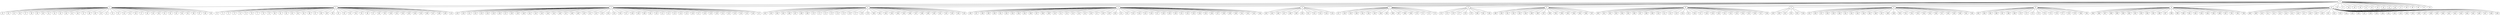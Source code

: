
graph graphname {
    0 -- 1
0 -- 2
0 -- 3
0 -- 4
0 -- 5
0 -- 6
0 -- 7
0 -- 8
0 -- 9
0 -- 10
0 -- 11
0 -- 12
0 -- 13
0 -- 14
0 -- 15
0 -- 16
0 -- 17
0 -- 18
0 -- 19
0 -- 20
0 -- 21
0 -- 22
0 -- 23
0 -- 24
0 -- 25
0 -- 26
0 -- 27
0 -- 28
0 -- 29
0 -- 30
0 -- 31
0 -- 32
1 -- 33
1 -- 34
1 -- 35
1 -- 36
1 -- 37
1 -- 38
1 -- 39
1 -- 40
1 -- 41
1 -- 42
1 -- 43
1 -- 44
1 -- 45
1 -- 46
1 -- 47
1 -- 48
1 -- 49
1 -- 50
1 -- 51
1 -- 52
1 -- 53
1 -- 54
1 -- 55
1 -- 56
1 -- 57
1 -- 58
1 -- 59
1 -- 60
1 -- 61
1 -- 62
1 -- 63
1 -- 64
1 -- 65
1 -- 66
1 -- 67
1 -- 68
1 -- 69
2 -- 70
2 -- 71
2 -- 72
2 -- 73
2 -- 74
2 -- 75
2 -- 76
2 -- 77
2 -- 78
2 -- 79
2 -- 80
2 -- 81
2 -- 82
2 -- 83
2 -- 84
2 -- 85
2 -- 86
2 -- 87
2 -- 88
2 -- 89
2 -- 90
2 -- 91
2 -- 92
2 -- 93
2 -- 94
2 -- 95
2 -- 96
2 -- 97
2 -- 98
2 -- 99
2 -- 100
2 -- 101
2 -- 102
2 -- 103
2 -- 104
2 -- 105
2 -- 106
2 -- 107
2 -- 108
2 -- 109
2 -- 110
3 -- 128
3 -- 130
3 -- 131
3 -- 132
3 -- 133
3 -- 134
3 -- 129
3 -- 136
3 -- 137
3 -- 138
3 -- 139
3 -- 140
3 -- 141
3 -- 142
3 -- 143
3 -- 144
3 -- 145
3 -- 146
3 -- 147
3 -- 148
3 -- 149
3 -- 150
3 -- 151
3 -- 152
3 -- 153
3 -- 154
3 -- 155
3 -- 156
3 -- 157
3 -- 158
3 -- 159
3 -- 160
3 -- 161
3 -- 135
3 -- 111
3 -- 112
3 -- 113
3 -- 114
3 -- 115
3 -- 116
3 -- 117
3 -- 118
3 -- 119
3 -- 120
3 -- 121
3 -- 122
3 -- 123
3 -- 124
3 -- 125
3 -- 126
3 -- 127
4 -- 162
4 -- 163
4 -- 164
4 -- 165
4 -- 166
4 -- 167
4 -- 168
4 -- 169
4 -- 170
4 -- 171
4 -- 172
4 -- 173
4 -- 174
4 -- 175
4 -- 176
4 -- 177
4 -- 178
4 -- 179
4 -- 180
4 -- 181
4 -- 182
4 -- 183
4 -- 184
4 -- 185
4 -- 186
4 -- 187
4 -- 188
4 -- 189
4 -- 190
4 -- 191
4 -- 192
4 -- 193
4 -- 194
4 -- 195
5 -- 196
5 -- 197
5 -- 198
5 -- 199
5 -- 200
5 -- 201
5 -- 202
5 -- 203
5 -- 204
5 -- 205
5 -- 206
5 -- 207
5 -- 208
5 -- 209
5 -- 210
5 -- 211
5 -- 212
5 -- 213
5 -- 214
5 -- 215
5 -- 216
5 -- 217
5 -- 218
5 -- 219
5 -- 220
5 -- 221
5 -- 222
5 -- 223
5 -- 224
5 -- 225
5 -- 226
5 -- 227
5 -- 228
5 -- 229
5 -- 230
5 -- 231
5 -- 232
5 -- 233
5 -- 234
5 -- 235
5 -- 236
5 -- 237
5 -- 238
5 -- 239
5 -- 240
5 -- 241
5 -- 242
5 -- 243
5 -- 244
6 -- 256
6 -- 245
6 -- 246
6 -- 247
6 -- 248
6 -- 249
6 -- 250
6 -- 251
6 -- 252
6 -- 253
6 -- 254
6 -- 255
7 -- 257
7 -- 258
7 -- 259
7 -- 260
7 -- 261
7 -- 262
7 -- 263
7 -- 264
7 -- 265
7 -- 266
7 -- 267
7 -- 268
7 -- 269
7 -- 270
7 -- 271
7 -- 272
7 -- 273
8 -- 274
8 -- 275
8 -- 276
8 -- 277
8 -- 278
8 -- 279
8 -- 280
8 -- 281
8 -- 282
9 -- 288
9 -- 290
9 -- 291
9 -- 292
9 -- 293
9 -- 294
9 -- 289
9 -- 296
9 -- 297
9 -- 298
9 -- 295
9 -- 299
9 -- 283
9 -- 284
9 -- 285
9 -- 286
9 -- 287
10 -- 300
10 -- 301
10 -- 302
10 -- 303
10 -- 304
10 -- 305
10 -- 306
10 -- 307
10 -- 308
10 -- 309
10 -- 310
10 -- 311
10 -- 312
10 -- 313
10 -- 314
10 -- 315
10 -- 316
10 -- 317
10 -- 318
10 -- 319
10 -- 320
10 -- 321
10 -- 322
10 -- 323
10 -- 324
10 -- 325
10 -- 326
10 -- 327
10 -- 328
11 -- 329
11 -- 330
11 -- 331
11 -- 332
11 -- 333
11 -- 334
12 -- 335
12 -- 336
12 -- 337
12 -- 338
12 -- 339
12 -- 340
12 -- 341
12 -- 342
12 -- 343
12 -- 344
12 -- 345
12 -- 346
12 -- 347
12 -- 348
12 -- 349
12 -- 350
12 -- 351
12 -- 352
12 -- 353
12 -- 354
12 -- 355
12 -- 356
12 -- 357
12 -- 358
12 -- 359
12 -- 360
12 -- 361
12 -- 362
13 -- 363
13 -- 364
13 -- 365
13 -- 366
13 -- 367
13 -- 368
13 -- 369
13 -- 370
13 -- 371
13 -- 372
13 -- 373
13 -- 374
13 -- 375
13 -- 376
13 -- 377
13 -- 378
13 -- 379
13 -- 380
13 -- 381
14 -- 384
14 -- 386
14 -- 387
14 -- 388
14 -- 389
14 -- 390
14 -- 385
14 -- 392
14 -- 393
14 -- 394
14 -- 395
14 -- 396
14 -- 397
14 -- 398
14 -- 399
14 -- 400
14 -- 401
14 -- 402
14 -- 403
14 -- 404
14 -- 405
14 -- 406
14 -- 407
14 -- 391
14 -- 382
14 -- 383
15 -- 408
15 -- 409
15 -- 410
15 -- 411
15 -- 412
15 -- 413
15 -- 414
15 -- 415
15 -- 416
15 -- 417
15 -- 418
15 -- 419
15 -- 420
15 -- 421
15 -- 422
15 -- 423
15 -- 424
15 -- 425
15 -- 426
15 -- 427
15 -- 428
15 -- 429
15 -- 430
15 -- 431
15 -- 432
15 -- 433
15 -- 434
15 -- 435
15 -- 436
15 -- 437
15 -- 438
15 -- 439
15 -- 440
15 -- 441
15 -- 442
15 -- 443
15 -- 444
15 -- 445
15 -- 446
15 -- 447
15 -- 448
15 -- 449

}

